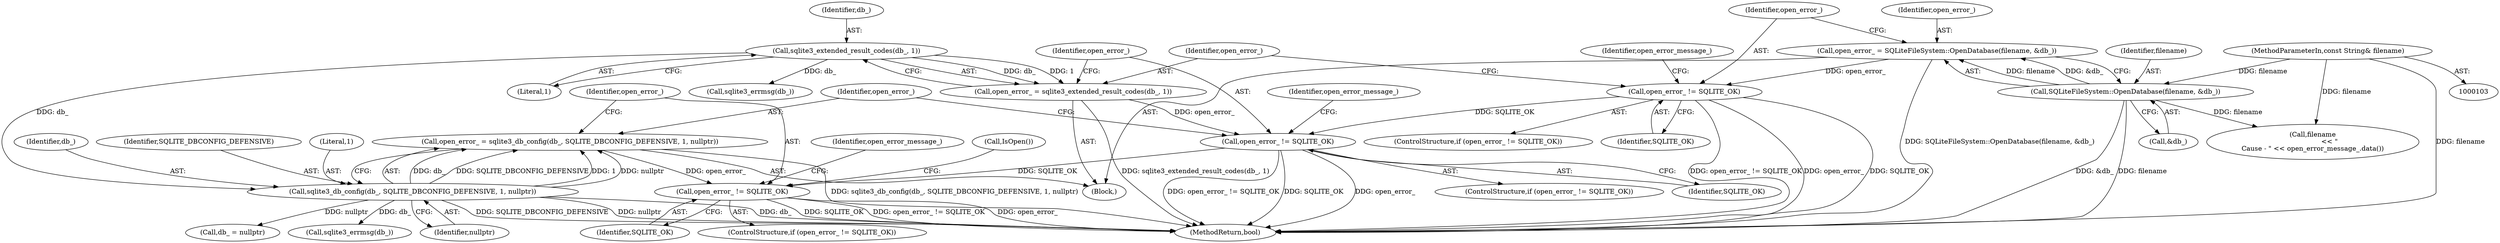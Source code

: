 digraph "0_Chrome_a06c5187775536a68f035f16cdb8bc47b9bfad24@API" {
"1000177" [label="(Call,open_error_ != SQLITE_OK)"];
"1000169" [label="(Call,open_error_ = sqlite3_db_config(db_, SQLITE_DBCONFIG_DEFENSIVE, 1, nullptr))"];
"1000171" [label="(Call,sqlite3_db_config(db_, SQLITE_DBCONFIG_DEFENSIVE, 1, nullptr))"];
"1000144" [label="(Call,sqlite3_extended_result_codes(db_, 1))"];
"1000148" [label="(Call,open_error_ != SQLITE_OK)"];
"1000142" [label="(Call,open_error_ = sqlite3_extended_result_codes(db_, 1))"];
"1000114" [label="(Call,open_error_ != SQLITE_OK)"];
"1000107" [label="(Call,open_error_ = SQLiteFileSystem::OpenDatabase(filename, &db_))"];
"1000109" [label="(Call,SQLiteFileSystem::OpenDatabase(filename, &db_))"];
"1000104" [label="(MethodParameterIn,const String& filename)"];
"1000193" [label="(Call,db_ = nullptr)"];
"1000179" [label="(Identifier,SQLITE_OK)"];
"1000173" [label="(Identifier,SQLITE_DBCONFIG_DEFENSIVE)"];
"1000105" [label="(Block,)"];
"1000113" [label="(ControlStructure,if (open_error_ != SQLITE_OK))"];
"1000170" [label="(Identifier,open_error_)"];
"1000177" [label="(Call,open_error_ != SQLITE_OK)"];
"1000116" [label="(Identifier,SQLITE_OK)"];
"1000108" [label="(Identifier,open_error_)"];
"1000153" [label="(Identifier,open_error_message_)"];
"1000199" [label="(Call,IsOpen())"];
"1000154" [label="(Call,sqlite3_errmsg(db_))"];
"1000174" [label="(Literal,1)"];
"1000130" [label="(Call,filename\n                << \"\nCause - \" << open_error_message_.data())"];
"1000111" [label="(Call,&db_)"];
"1000104" [label="(MethodParameterIn,const String& filename)"];
"1000142" [label="(Call,open_error_ = sqlite3_extended_result_codes(db_, 1))"];
"1000176" [label="(ControlStructure,if (open_error_ != SQLITE_OK))"];
"1000149" [label="(Identifier,open_error_)"];
"1000148" [label="(Call,open_error_ != SQLITE_OK)"];
"1000109" [label="(Call,SQLiteFileSystem::OpenDatabase(filename, &db_))"];
"1000150" [label="(Identifier,SQLITE_OK)"];
"1000146" [label="(Literal,1)"];
"1000171" [label="(Call,sqlite3_db_config(db_, SQLITE_DBCONFIG_DEFENSIVE, 1, nullptr))"];
"1000143" [label="(Identifier,open_error_)"];
"1000115" [label="(Identifier,open_error_)"];
"1000172" [label="(Identifier,db_)"];
"1000147" [label="(ControlStructure,if (open_error_ != SQLITE_OK))"];
"1000144" [label="(Call,sqlite3_extended_result_codes(db_, 1))"];
"1000107" [label="(Call,open_error_ = SQLiteFileSystem::OpenDatabase(filename, &db_))"];
"1000169" [label="(Call,open_error_ = sqlite3_db_config(db_, SQLITE_DBCONFIG_DEFENSIVE, 1, nullptr))"];
"1000223" [label="(MethodReturn,bool)"];
"1000182" [label="(Identifier,open_error_message_)"];
"1000114" [label="(Call,open_error_ != SQLITE_OK)"];
"1000183" [label="(Call,sqlite3_errmsg(db_))"];
"1000110" [label="(Identifier,filename)"];
"1000145" [label="(Identifier,db_)"];
"1000178" [label="(Identifier,open_error_)"];
"1000175" [label="(Identifier,nullptr)"];
"1000119" [label="(Identifier,open_error_message_)"];
"1000177" -> "1000176"  [label="AST: "];
"1000177" -> "1000179"  [label="CFG: "];
"1000178" -> "1000177"  [label="AST: "];
"1000179" -> "1000177"  [label="AST: "];
"1000182" -> "1000177"  [label="CFG: "];
"1000199" -> "1000177"  [label="CFG: "];
"1000177" -> "1000223"  [label="DDG: open_error_"];
"1000177" -> "1000223"  [label="DDG: SQLITE_OK"];
"1000177" -> "1000223"  [label="DDG: open_error_ != SQLITE_OK"];
"1000169" -> "1000177"  [label="DDG: open_error_"];
"1000148" -> "1000177"  [label="DDG: SQLITE_OK"];
"1000169" -> "1000105"  [label="AST: "];
"1000169" -> "1000171"  [label="CFG: "];
"1000170" -> "1000169"  [label="AST: "];
"1000171" -> "1000169"  [label="AST: "];
"1000178" -> "1000169"  [label="CFG: "];
"1000169" -> "1000223"  [label="DDG: sqlite3_db_config(db_, SQLITE_DBCONFIG_DEFENSIVE, 1, nullptr)"];
"1000171" -> "1000169"  [label="DDG: db_"];
"1000171" -> "1000169"  [label="DDG: SQLITE_DBCONFIG_DEFENSIVE"];
"1000171" -> "1000169"  [label="DDG: 1"];
"1000171" -> "1000169"  [label="DDG: nullptr"];
"1000171" -> "1000175"  [label="CFG: "];
"1000172" -> "1000171"  [label="AST: "];
"1000173" -> "1000171"  [label="AST: "];
"1000174" -> "1000171"  [label="AST: "];
"1000175" -> "1000171"  [label="AST: "];
"1000171" -> "1000223"  [label="DDG: db_"];
"1000171" -> "1000223"  [label="DDG: SQLITE_DBCONFIG_DEFENSIVE"];
"1000171" -> "1000223"  [label="DDG: nullptr"];
"1000144" -> "1000171"  [label="DDG: db_"];
"1000171" -> "1000183"  [label="DDG: db_"];
"1000171" -> "1000193"  [label="DDG: nullptr"];
"1000144" -> "1000142"  [label="AST: "];
"1000144" -> "1000146"  [label="CFG: "];
"1000145" -> "1000144"  [label="AST: "];
"1000146" -> "1000144"  [label="AST: "];
"1000142" -> "1000144"  [label="CFG: "];
"1000144" -> "1000142"  [label="DDG: db_"];
"1000144" -> "1000142"  [label="DDG: 1"];
"1000144" -> "1000154"  [label="DDG: db_"];
"1000148" -> "1000147"  [label="AST: "];
"1000148" -> "1000150"  [label="CFG: "];
"1000149" -> "1000148"  [label="AST: "];
"1000150" -> "1000148"  [label="AST: "];
"1000153" -> "1000148"  [label="CFG: "];
"1000170" -> "1000148"  [label="CFG: "];
"1000148" -> "1000223"  [label="DDG: open_error_"];
"1000148" -> "1000223"  [label="DDG: open_error_ != SQLITE_OK"];
"1000148" -> "1000223"  [label="DDG: SQLITE_OK"];
"1000142" -> "1000148"  [label="DDG: open_error_"];
"1000114" -> "1000148"  [label="DDG: SQLITE_OK"];
"1000142" -> "1000105"  [label="AST: "];
"1000143" -> "1000142"  [label="AST: "];
"1000149" -> "1000142"  [label="CFG: "];
"1000142" -> "1000223"  [label="DDG: sqlite3_extended_result_codes(db_, 1)"];
"1000114" -> "1000113"  [label="AST: "];
"1000114" -> "1000116"  [label="CFG: "];
"1000115" -> "1000114"  [label="AST: "];
"1000116" -> "1000114"  [label="AST: "];
"1000119" -> "1000114"  [label="CFG: "];
"1000143" -> "1000114"  [label="CFG: "];
"1000114" -> "1000223"  [label="DDG: open_error_ != SQLITE_OK"];
"1000114" -> "1000223"  [label="DDG: open_error_"];
"1000114" -> "1000223"  [label="DDG: SQLITE_OK"];
"1000107" -> "1000114"  [label="DDG: open_error_"];
"1000107" -> "1000105"  [label="AST: "];
"1000107" -> "1000109"  [label="CFG: "];
"1000108" -> "1000107"  [label="AST: "];
"1000109" -> "1000107"  [label="AST: "];
"1000115" -> "1000107"  [label="CFG: "];
"1000107" -> "1000223"  [label="DDG: SQLiteFileSystem::OpenDatabase(filename, &db_)"];
"1000109" -> "1000107"  [label="DDG: filename"];
"1000109" -> "1000107"  [label="DDG: &db_"];
"1000109" -> "1000111"  [label="CFG: "];
"1000110" -> "1000109"  [label="AST: "];
"1000111" -> "1000109"  [label="AST: "];
"1000109" -> "1000223"  [label="DDG: filename"];
"1000109" -> "1000223"  [label="DDG: &db_"];
"1000104" -> "1000109"  [label="DDG: filename"];
"1000109" -> "1000130"  [label="DDG: filename"];
"1000104" -> "1000103"  [label="AST: "];
"1000104" -> "1000223"  [label="DDG: filename"];
"1000104" -> "1000130"  [label="DDG: filename"];
}
